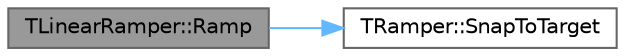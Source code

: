 digraph "TLinearRamper::Ramp"
{
 // INTERACTIVE_SVG=YES
 // LATEX_PDF_SIZE
  bgcolor="transparent";
  edge [fontname=Helvetica,fontsize=10,labelfontname=Helvetica,labelfontsize=10];
  node [fontname=Helvetica,fontsize=10,shape=box,height=0.2,width=0.4];
  rankdir="LR";
  Node1 [id="Node000001",label="TLinearRamper::Ramp",height=0.2,width=0.4,color="gray40", fillcolor="grey60", style="filled", fontcolor="black",tooltip=" "];
  Node1 -> Node2 [id="edge1_Node000001_Node000002",color="steelblue1",style="solid",tooltip=" "];
  Node2 [id="Node000002",label="TRamper::SnapToTarget",height=0.2,width=0.4,color="grey40", fillcolor="white", style="filled",URL="$db/dbf/classTRamper.html#ad7e624dad554d9ac0d85da236040d9c9",tooltip=" "];
}
